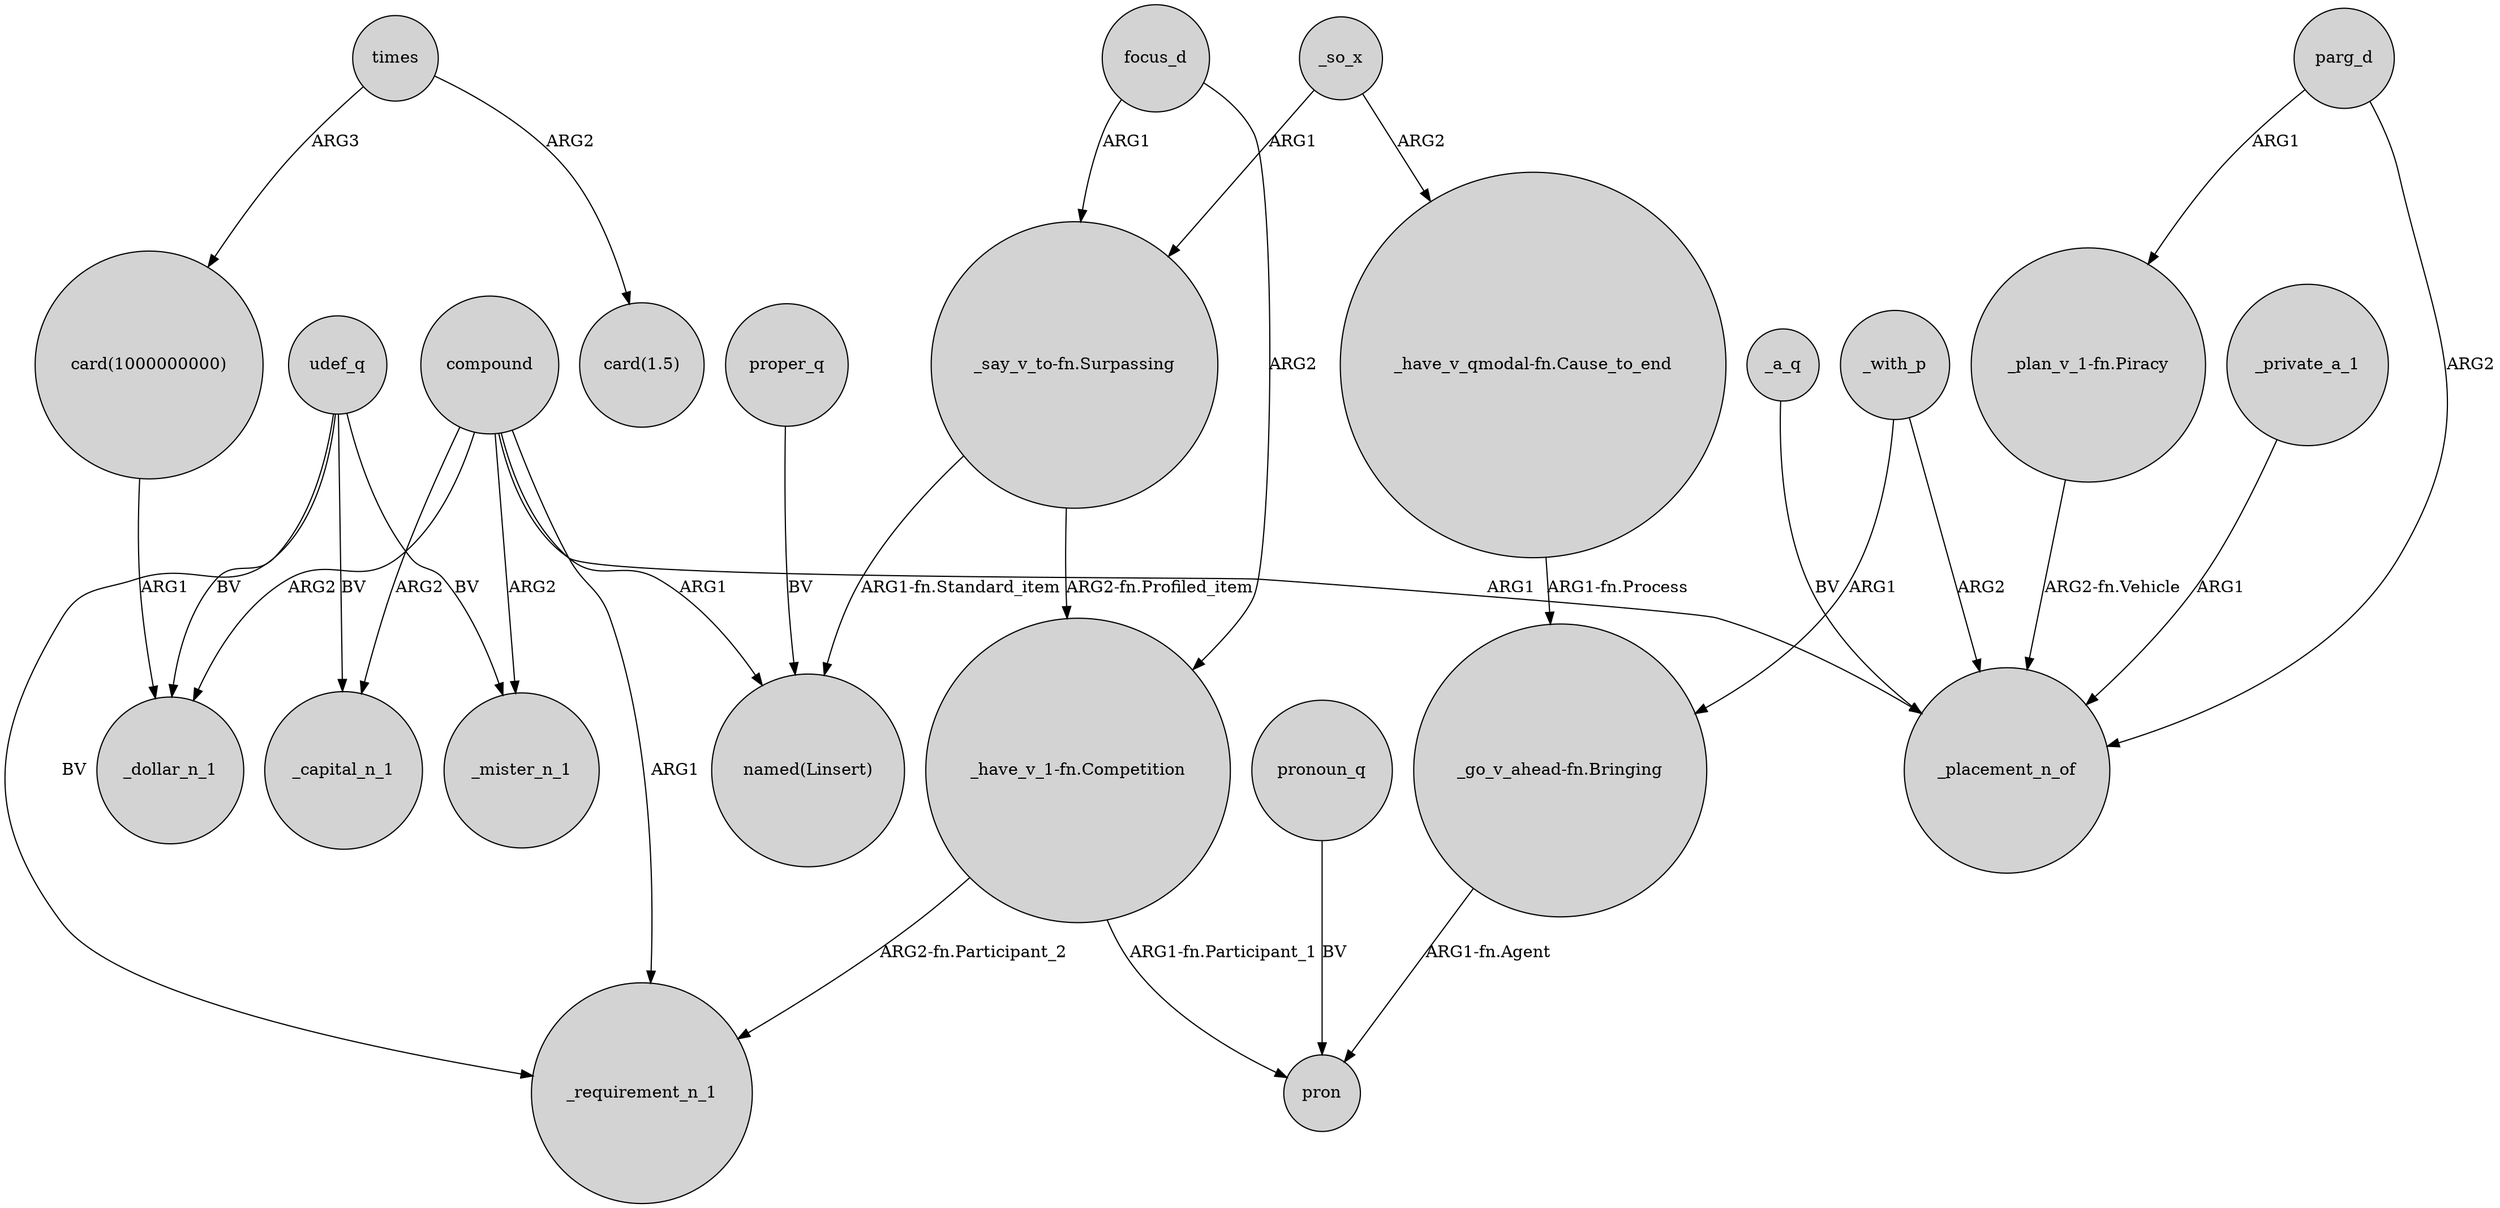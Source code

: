 digraph {
	node [shape=circle style=filled]
	"card(1000000000)" -> _dollar_n_1 [label=ARG1]
	compound -> _mister_n_1 [label=ARG2]
	_so_x -> "_have_v_qmodal-fn.Cause_to_end" [label=ARG2]
	_private_a_1 -> _placement_n_of [label=ARG1]
	"_have_v_1-fn.Competition" -> pron [label="ARG1-fn.Participant_1"]
	"_say_v_to-fn.Surpassing" -> "_have_v_1-fn.Competition" [label="ARG2-fn.Profiled_item"]
	compound -> _dollar_n_1 [label=ARG2]
	"_have_v_1-fn.Competition" -> _requirement_n_1 [label="ARG2-fn.Participant_2"]
	focus_d -> "_have_v_1-fn.Competition" [label=ARG2]
	udef_q -> _mister_n_1 [label=BV]
	times -> "card(1000000000)" [label=ARG3]
	"_go_v_ahead-fn.Bringing" -> pron [label="ARG1-fn.Agent"]
	pronoun_q -> pron [label=BV]
	compound -> _placement_n_of [label=ARG1]
	udef_q -> _requirement_n_1 [label=BV]
	udef_q -> _capital_n_1 [label=BV]
	"_have_v_qmodal-fn.Cause_to_end" -> "_go_v_ahead-fn.Bringing" [label="ARG1-fn.Process"]
	udef_q -> _dollar_n_1 [label=BV]
	parg_d -> _placement_n_of [label=ARG2]
	compound -> "named(Linsert)" [label=ARG1]
	"_plan_v_1-fn.Piracy" -> _placement_n_of [label="ARG2-fn.Vehicle"]
	_a_q -> _placement_n_of [label=BV]
	_with_p -> _placement_n_of [label=ARG2]
	focus_d -> "_say_v_to-fn.Surpassing" [label=ARG1]
	_with_p -> "_go_v_ahead-fn.Bringing" [label=ARG1]
	compound -> _capital_n_1 [label=ARG2]
	"_say_v_to-fn.Surpassing" -> "named(Linsert)" [label="ARG1-fn.Standard_item"]
	parg_d -> "_plan_v_1-fn.Piracy" [label=ARG1]
	times -> "card(1.5)" [label=ARG2]
	_so_x -> "_say_v_to-fn.Surpassing" [label=ARG1]
	compound -> _requirement_n_1 [label=ARG1]
	proper_q -> "named(Linsert)" [label=BV]
}
